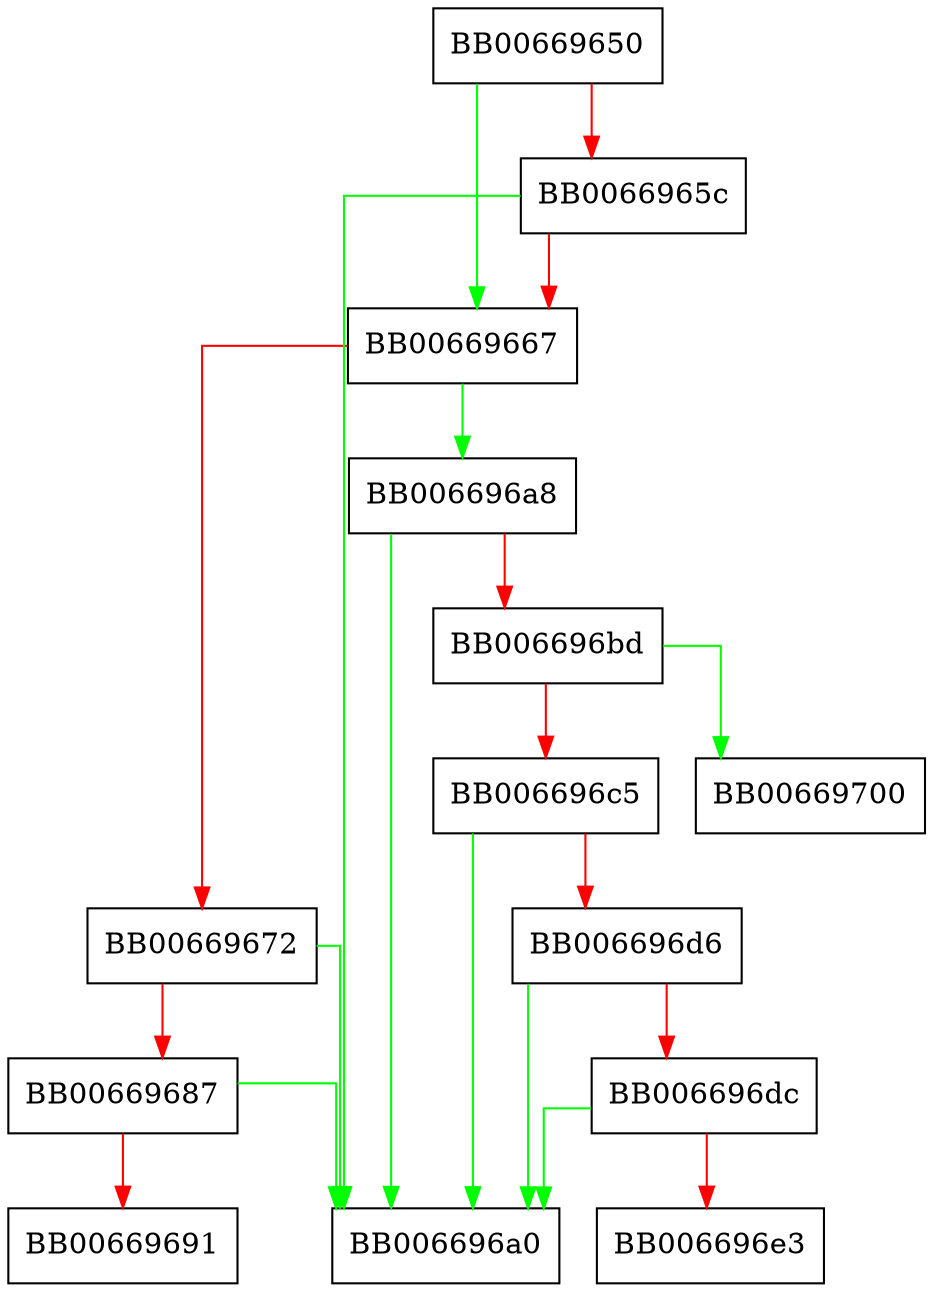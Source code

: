 digraph check_purpose_ssl_client {
  node [shape="box"];
  graph [splines=ortho];
  BB00669650 -> BB00669667 [color="green"];
  BB00669650 -> BB0066965c [color="red"];
  BB0066965c -> BB006696a0 [color="green"];
  BB0066965c -> BB00669667 [color="red"];
  BB00669667 -> BB006696a8 [color="green"];
  BB00669667 -> BB00669672 [color="red"];
  BB00669672 -> BB006696a0 [color="green"];
  BB00669672 -> BB00669687 [color="red"];
  BB00669687 -> BB006696a0 [color="green"];
  BB00669687 -> BB00669691 [color="red"];
  BB006696a8 -> BB006696a0 [color="green"];
  BB006696a8 -> BB006696bd [color="red"];
  BB006696bd -> BB00669700 [color="green"];
  BB006696bd -> BB006696c5 [color="red"];
  BB006696c5 -> BB006696a0 [color="green"];
  BB006696c5 -> BB006696d6 [color="red"];
  BB006696d6 -> BB006696a0 [color="green"];
  BB006696d6 -> BB006696dc [color="red"];
  BB006696dc -> BB006696a0 [color="green"];
  BB006696dc -> BB006696e3 [color="red"];
}